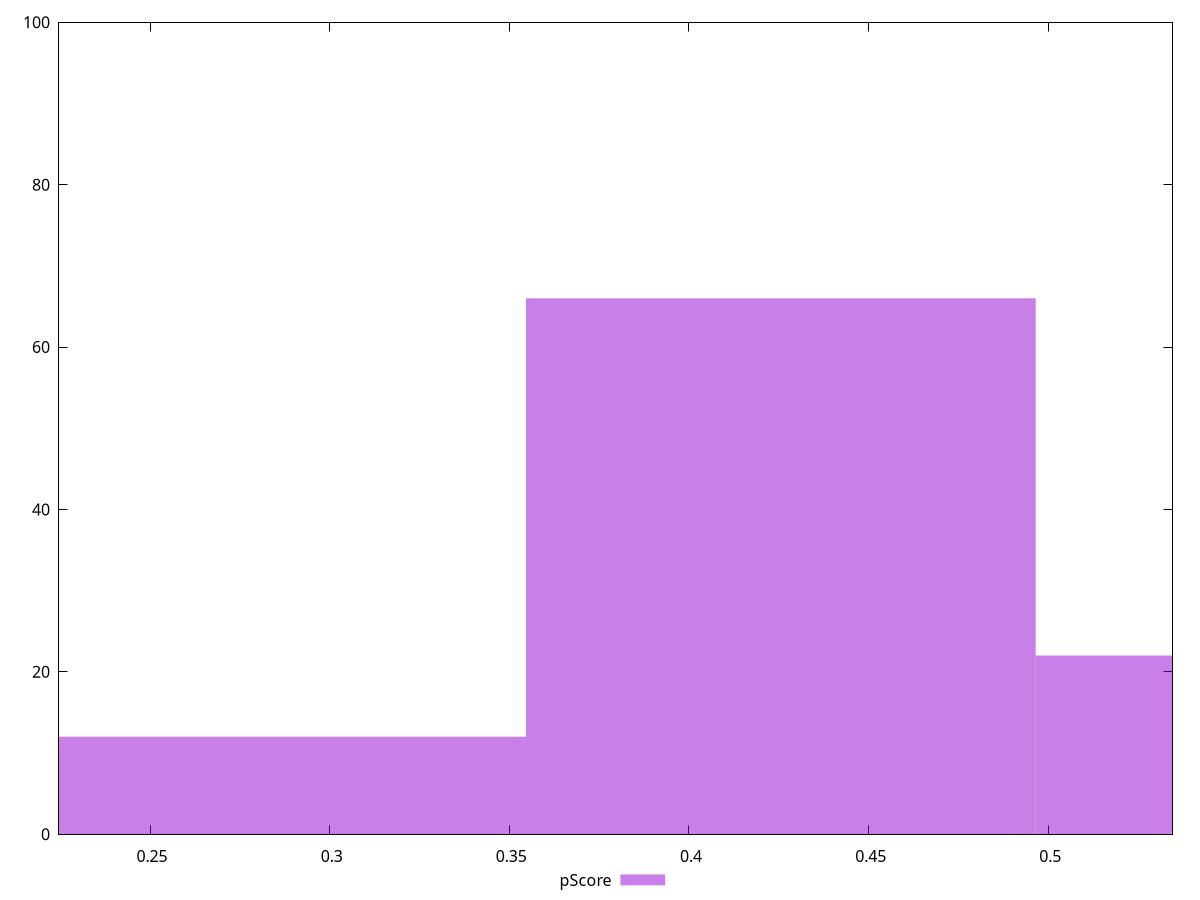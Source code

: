 reset

$pScore <<EOF
0.28370824988378296 12
0.42556237482567444 66
0.5674164997675659 22
EOF

set key outside below
set boxwidth 0.14185412494189148
set xrange [0.2246465801926329:0.5345773531854201]
set yrange [0:100]
set trange [0:100]
set style fill transparent solid 0.5 noborder
set terminal svg size 640, 490 enhanced background rgb 'white'
set output "report_00015_2021-02-09T16-11-33.973Z/first-cpu-idle/samples/pages+cached+noadtech/pScore/histogram.svg"

plot $pScore title "pScore" with boxes

reset

